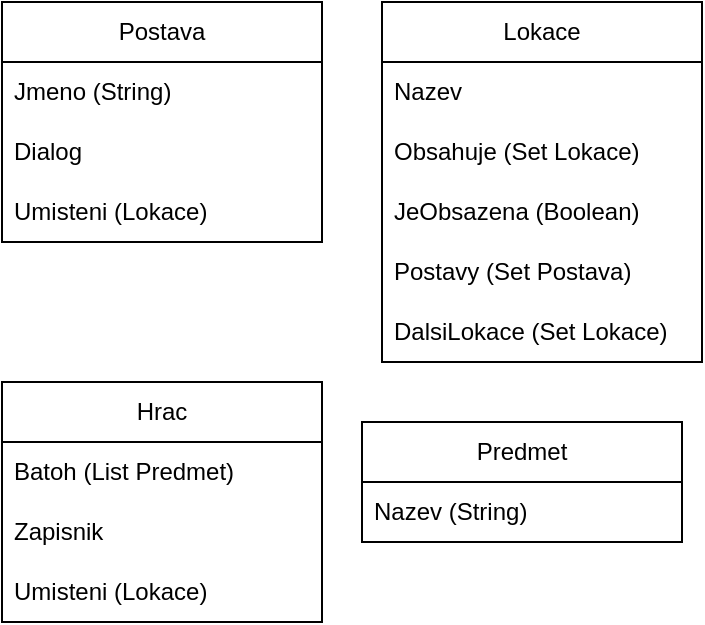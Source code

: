 <mxfile version="24.3.1" type="github">
  <diagram name="Page-1" id="Lb8H4rVhDNsZiXwEESoQ">
    <mxGraphModel dx="1479" dy="953" grid="1" gridSize="10" guides="1" tooltips="1" connect="1" arrows="1" fold="1" page="1" pageScale="1" pageWidth="827" pageHeight="1169" math="0" shadow="0">
      <root>
        <mxCell id="0" />
        <mxCell id="1" parent="0" />
        <mxCell id="WSqWYJ8pf89j_ZCo7M6G-2" value="Postava" style="swimlane;fontStyle=0;childLayout=stackLayout;horizontal=1;startSize=30;horizontalStack=0;resizeParent=1;resizeParentMax=0;resizeLast=0;collapsible=1;marginBottom=0;whiteSpace=wrap;html=1;" vertex="1" parent="1">
          <mxGeometry x="90" y="180" width="160" height="120" as="geometry" />
        </mxCell>
        <mxCell id="WSqWYJ8pf89j_ZCo7M6G-3" value="Jmeno (String)" style="text;strokeColor=none;fillColor=none;align=left;verticalAlign=middle;spacingLeft=4;spacingRight=4;overflow=hidden;points=[[0,0.5],[1,0.5]];portConstraint=eastwest;rotatable=0;whiteSpace=wrap;html=1;" vertex="1" parent="WSqWYJ8pf89j_ZCo7M6G-2">
          <mxGeometry y="30" width="160" height="30" as="geometry" />
        </mxCell>
        <mxCell id="WSqWYJ8pf89j_ZCo7M6G-4" value="Dialog" style="text;strokeColor=none;fillColor=none;align=left;verticalAlign=middle;spacingLeft=4;spacingRight=4;overflow=hidden;points=[[0,0.5],[1,0.5]];portConstraint=eastwest;rotatable=0;whiteSpace=wrap;html=1;" vertex="1" parent="WSqWYJ8pf89j_ZCo7M6G-2">
          <mxGeometry y="60" width="160" height="30" as="geometry" />
        </mxCell>
        <mxCell id="WSqWYJ8pf89j_ZCo7M6G-15" value="Umisteni (Lokace)" style="text;strokeColor=none;fillColor=none;align=left;verticalAlign=middle;spacingLeft=4;spacingRight=4;overflow=hidden;points=[[0,0.5],[1,0.5]];portConstraint=eastwest;rotatable=0;whiteSpace=wrap;html=1;" vertex="1" parent="WSqWYJ8pf89j_ZCo7M6G-2">
          <mxGeometry y="90" width="160" height="30" as="geometry" />
        </mxCell>
        <mxCell id="WSqWYJ8pf89j_ZCo7M6G-6" value="Lokace" style="swimlane;fontStyle=0;childLayout=stackLayout;horizontal=1;startSize=30;horizontalStack=0;resizeParent=1;resizeParentMax=0;resizeLast=0;collapsible=1;marginBottom=0;whiteSpace=wrap;html=1;resizable=1;resizeWidth=1;resizeHeight=1;" vertex="1" parent="1">
          <mxGeometry x="280" y="180" width="160" height="180" as="geometry">
            <mxRectangle x="280" y="180" width="80" height="30" as="alternateBounds" />
          </mxGeometry>
        </mxCell>
        <mxCell id="WSqWYJ8pf89j_ZCo7M6G-7" value="Nazev" style="text;strokeColor=none;fillColor=none;align=left;verticalAlign=middle;spacingLeft=4;spacingRight=4;overflow=hidden;points=[[0,0.5],[1,0.5]];portConstraint=eastwest;rotatable=0;whiteSpace=wrap;html=1;" vertex="1" parent="WSqWYJ8pf89j_ZCo7M6G-6">
          <mxGeometry y="30" width="160" height="30" as="geometry" />
        </mxCell>
        <mxCell id="WSqWYJ8pf89j_ZCo7M6G-8" value="Obsahuje (Set Lokace)" style="text;strokeColor=none;fillColor=none;align=left;verticalAlign=middle;spacingLeft=4;spacingRight=4;overflow=hidden;points=[[0,0.5],[1,0.5]];portConstraint=eastwest;rotatable=0;whiteSpace=wrap;html=1;" vertex="1" parent="WSqWYJ8pf89j_ZCo7M6G-6">
          <mxGeometry y="60" width="160" height="30" as="geometry" />
        </mxCell>
        <mxCell id="WSqWYJ8pf89j_ZCo7M6G-13" value="JeObsazena (Boolean)" style="text;strokeColor=none;fillColor=none;align=left;verticalAlign=middle;spacingLeft=4;spacingRight=4;overflow=hidden;points=[[0,0.5],[1,0.5]];portConstraint=eastwest;rotatable=0;whiteSpace=wrap;html=1;resizable=1;" vertex="1" parent="WSqWYJ8pf89j_ZCo7M6G-6">
          <mxGeometry y="90" width="160" height="30" as="geometry" />
        </mxCell>
        <mxCell id="WSqWYJ8pf89j_ZCo7M6G-14" value="Postavy (Set Postava)" style="text;strokeColor=none;fillColor=none;align=left;verticalAlign=middle;spacingLeft=4;spacingRight=4;overflow=hidden;points=[[0,0.5],[1,0.5]];portConstraint=eastwest;rotatable=0;whiteSpace=wrap;html=1;resizable=1;" vertex="1" parent="WSqWYJ8pf89j_ZCo7M6G-6">
          <mxGeometry y="120" width="160" height="30" as="geometry" />
        </mxCell>
        <mxCell id="WSqWYJ8pf89j_ZCo7M6G-9" value="DalsiLokace (Set Lokace)" style="text;strokeColor=none;fillColor=none;align=left;verticalAlign=middle;spacingLeft=4;spacingRight=4;overflow=hidden;points=[[0,0.5],[1,0.5]];portConstraint=eastwest;rotatable=0;whiteSpace=wrap;html=1;resizable=1;" vertex="1" parent="WSqWYJ8pf89j_ZCo7M6G-6">
          <mxGeometry y="150" width="160" height="30" as="geometry" />
        </mxCell>
        <mxCell id="WSqWYJ8pf89j_ZCo7M6G-16" value="Hrac" style="swimlane;fontStyle=0;childLayout=stackLayout;horizontal=1;startSize=30;horizontalStack=0;resizeParent=1;resizeParentMax=0;resizeLast=0;collapsible=1;marginBottom=0;whiteSpace=wrap;html=1;" vertex="1" parent="1">
          <mxGeometry x="90" y="370" width="160" height="120" as="geometry" />
        </mxCell>
        <mxCell id="WSqWYJ8pf89j_ZCo7M6G-17" value="Batoh (List Predmet)" style="text;strokeColor=none;fillColor=none;align=left;verticalAlign=middle;spacingLeft=4;spacingRight=4;overflow=hidden;points=[[0,0.5],[1,0.5]];portConstraint=eastwest;rotatable=0;whiteSpace=wrap;html=1;" vertex="1" parent="WSqWYJ8pf89j_ZCo7M6G-16">
          <mxGeometry y="30" width="160" height="30" as="geometry" />
        </mxCell>
        <mxCell id="WSqWYJ8pf89j_ZCo7M6G-18" value="Zapisnik" style="text;strokeColor=none;fillColor=none;align=left;verticalAlign=middle;spacingLeft=4;spacingRight=4;overflow=hidden;points=[[0,0.5],[1,0.5]];portConstraint=eastwest;rotatable=0;whiteSpace=wrap;html=1;" vertex="1" parent="WSqWYJ8pf89j_ZCo7M6G-16">
          <mxGeometry y="60" width="160" height="30" as="geometry" />
        </mxCell>
        <mxCell id="WSqWYJ8pf89j_ZCo7M6G-19" value="Umisteni (Lokace)" style="text;strokeColor=none;fillColor=none;align=left;verticalAlign=middle;spacingLeft=4;spacingRight=4;overflow=hidden;points=[[0,0.5],[1,0.5]];portConstraint=eastwest;rotatable=0;whiteSpace=wrap;html=1;" vertex="1" parent="WSqWYJ8pf89j_ZCo7M6G-16">
          <mxGeometry y="90" width="160" height="30" as="geometry" />
        </mxCell>
        <mxCell id="WSqWYJ8pf89j_ZCo7M6G-20" value="Predmet" style="swimlane;fontStyle=0;childLayout=stackLayout;horizontal=1;startSize=30;horizontalStack=0;resizeParent=1;resizeParentMax=0;resizeLast=0;collapsible=1;marginBottom=0;whiteSpace=wrap;html=1;" vertex="1" parent="1">
          <mxGeometry x="270" y="390" width="160" height="60" as="geometry" />
        </mxCell>
        <mxCell id="WSqWYJ8pf89j_ZCo7M6G-21" value="Nazev (String)" style="text;strokeColor=none;fillColor=none;align=left;verticalAlign=middle;spacingLeft=4;spacingRight=4;overflow=hidden;points=[[0,0.5],[1,0.5]];portConstraint=eastwest;rotatable=0;whiteSpace=wrap;html=1;" vertex="1" parent="WSqWYJ8pf89j_ZCo7M6G-20">
          <mxGeometry y="30" width="160" height="30" as="geometry" />
        </mxCell>
      </root>
    </mxGraphModel>
  </diagram>
</mxfile>
